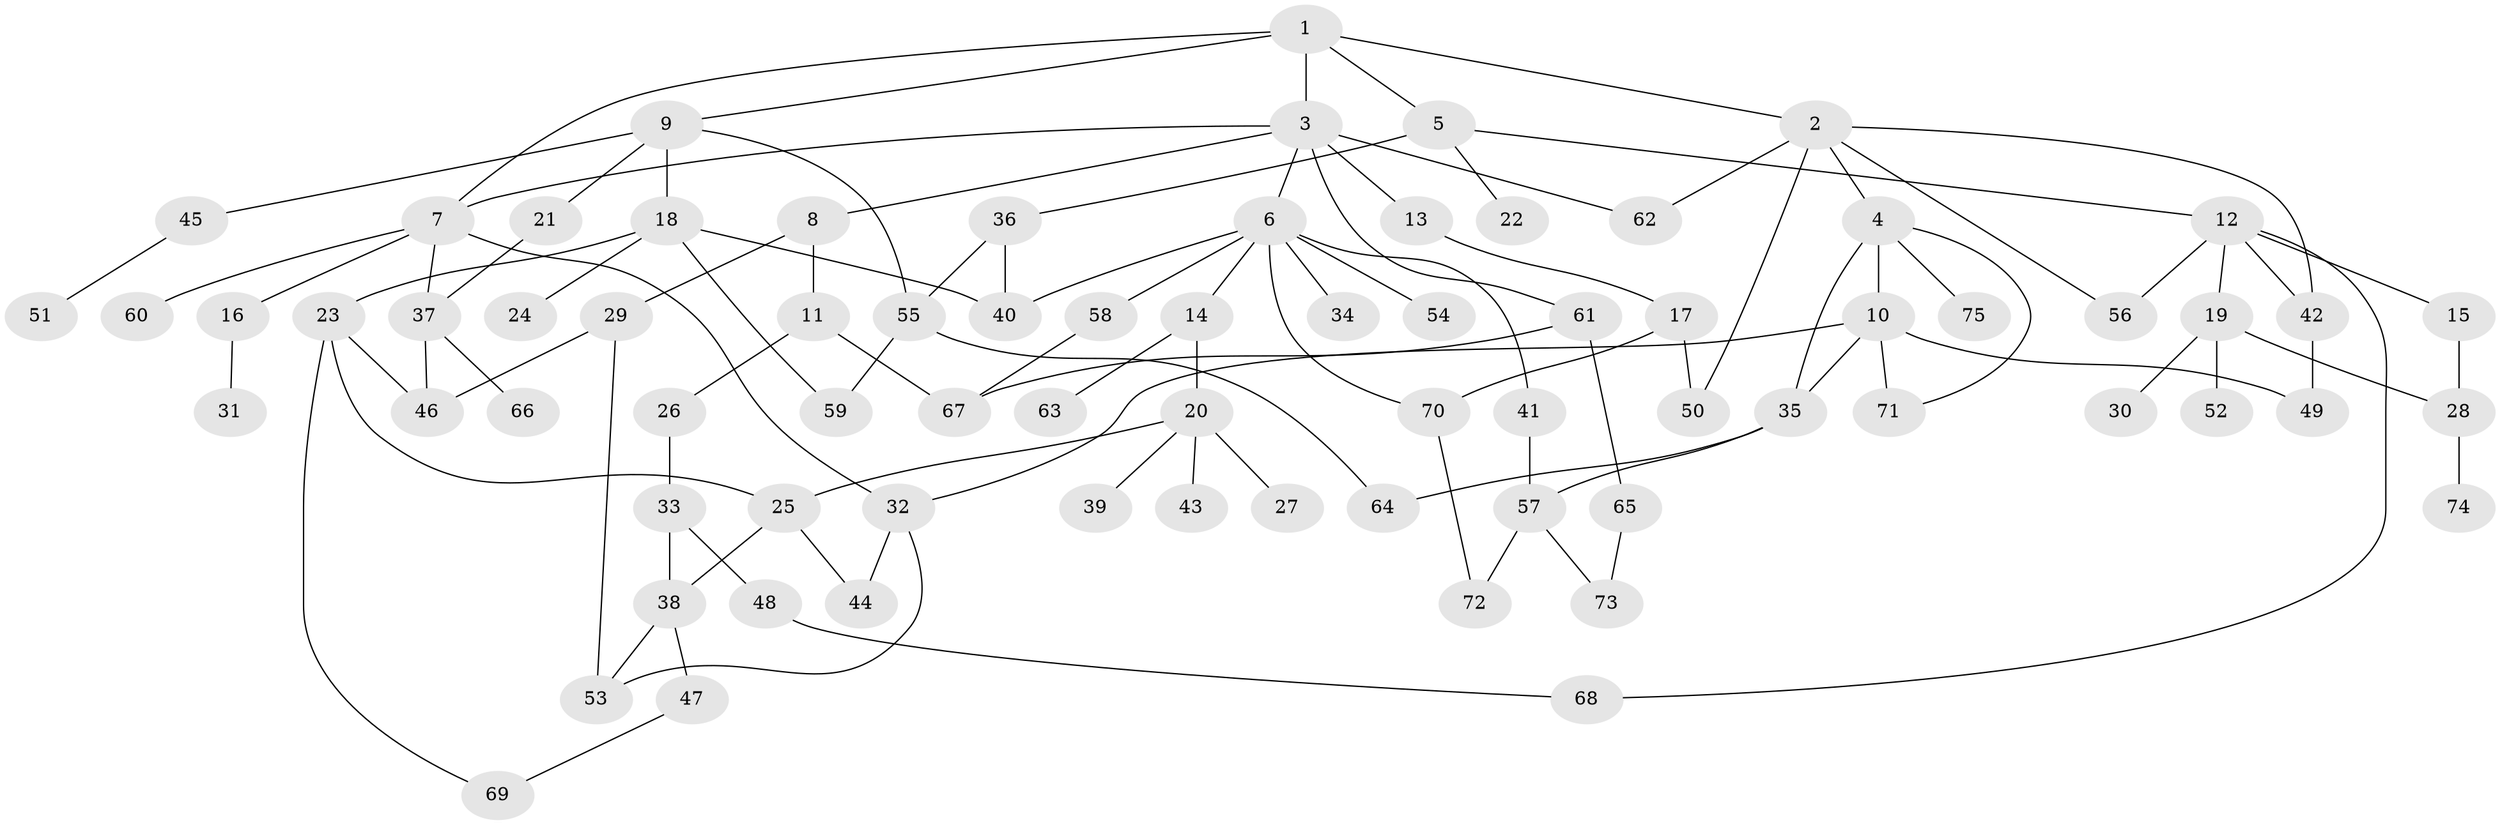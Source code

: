 // Generated by graph-tools (version 1.1) at 2025/42/03/09/25 04:42:53]
// undirected, 75 vertices, 105 edges
graph export_dot {
graph [start="1"]
  node [color=gray90,style=filled];
  1;
  2;
  3;
  4;
  5;
  6;
  7;
  8;
  9;
  10;
  11;
  12;
  13;
  14;
  15;
  16;
  17;
  18;
  19;
  20;
  21;
  22;
  23;
  24;
  25;
  26;
  27;
  28;
  29;
  30;
  31;
  32;
  33;
  34;
  35;
  36;
  37;
  38;
  39;
  40;
  41;
  42;
  43;
  44;
  45;
  46;
  47;
  48;
  49;
  50;
  51;
  52;
  53;
  54;
  55;
  56;
  57;
  58;
  59;
  60;
  61;
  62;
  63;
  64;
  65;
  66;
  67;
  68;
  69;
  70;
  71;
  72;
  73;
  74;
  75;
  1 -- 2;
  1 -- 3;
  1 -- 5;
  1 -- 9;
  1 -- 7;
  2 -- 4;
  2 -- 42;
  2 -- 62;
  2 -- 56;
  2 -- 50;
  3 -- 6;
  3 -- 7;
  3 -- 8;
  3 -- 13;
  3 -- 61;
  3 -- 62;
  4 -- 10;
  4 -- 75;
  4 -- 35;
  4 -- 71;
  5 -- 12;
  5 -- 22;
  5 -- 36;
  6 -- 14;
  6 -- 34;
  6 -- 41;
  6 -- 54;
  6 -- 58;
  6 -- 70;
  6 -- 40;
  7 -- 16;
  7 -- 37;
  7 -- 60;
  7 -- 32;
  8 -- 11;
  8 -- 29;
  9 -- 18;
  9 -- 21;
  9 -- 45;
  9 -- 55;
  10 -- 32;
  10 -- 35;
  10 -- 71;
  10 -- 49;
  11 -- 26;
  11 -- 67;
  12 -- 15;
  12 -- 19;
  12 -- 42;
  12 -- 56;
  12 -- 68;
  13 -- 17;
  14 -- 20;
  14 -- 63;
  15 -- 28;
  16 -- 31;
  17 -- 50;
  17 -- 70;
  18 -- 23;
  18 -- 24;
  18 -- 59;
  18 -- 40;
  19 -- 28;
  19 -- 30;
  19 -- 52;
  20 -- 27;
  20 -- 39;
  20 -- 43;
  20 -- 25;
  21 -- 37;
  23 -- 25;
  23 -- 46;
  23 -- 69;
  25 -- 44;
  25 -- 38;
  26 -- 33;
  28 -- 74;
  29 -- 46;
  29 -- 53;
  32 -- 44;
  32 -- 53;
  33 -- 38;
  33 -- 48;
  35 -- 64;
  35 -- 57;
  36 -- 40;
  36 -- 55;
  37 -- 66;
  37 -- 46;
  38 -- 47;
  38 -- 53;
  41 -- 57;
  42 -- 49;
  45 -- 51;
  47 -- 69;
  48 -- 68;
  55 -- 64;
  55 -- 59;
  57 -- 72;
  57 -- 73;
  58 -- 67;
  61 -- 65;
  61 -- 67;
  65 -- 73;
  70 -- 72;
}
